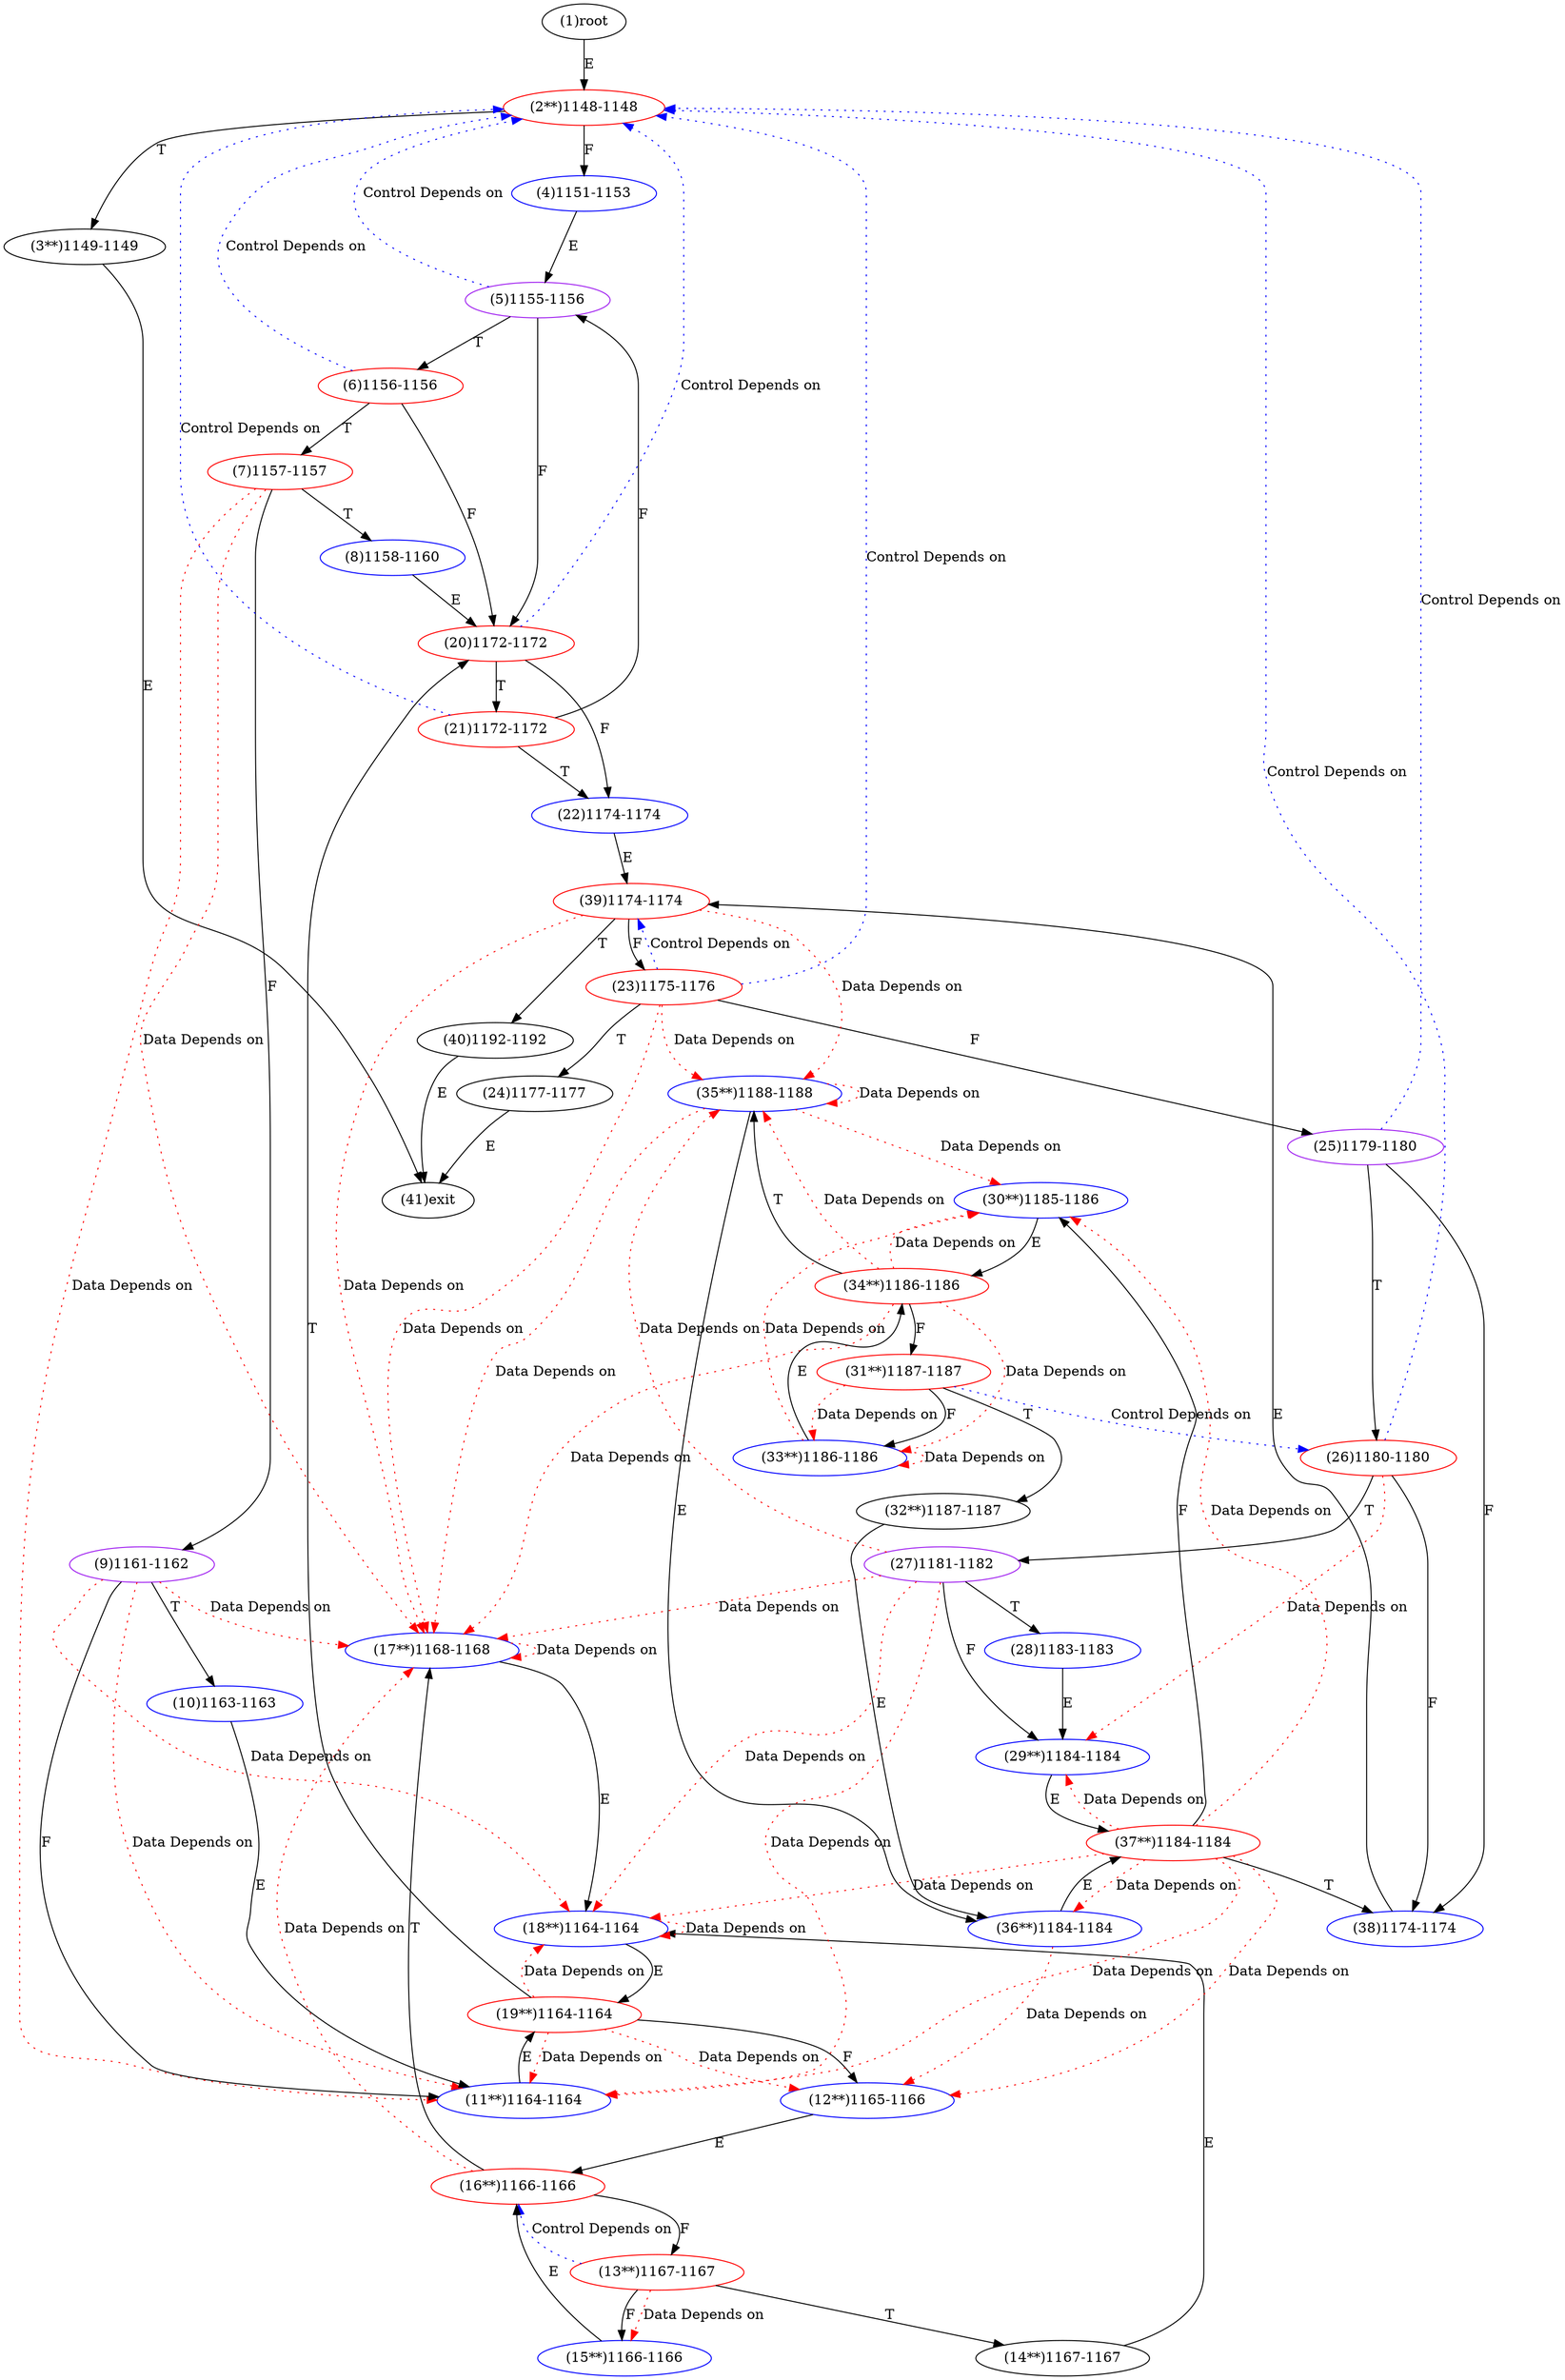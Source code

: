 digraph "" { 
1[ label="(1)root"];
2[ label="(2**)1148-1148",color=red];
3[ label="(3**)1149-1149"];
4[ label="(4)1151-1153",color=blue];
5[ label="(5)1155-1156",color=purple];
6[ label="(6)1156-1156",color=red];
7[ label="(7)1157-1157",color=red];
8[ label="(8)1158-1160",color=blue];
9[ label="(9)1161-1162",color=purple];
10[ label="(10)1163-1163",color=blue];
11[ label="(11**)1164-1164",color=blue];
12[ label="(12**)1165-1166",color=blue];
13[ label="(13**)1167-1167",color=red];
14[ label="(14**)1167-1167"];
15[ label="(15**)1166-1166",color=blue];
17[ label="(17**)1168-1168",color=blue];
16[ label="(16**)1166-1166",color=red];
19[ label="(19**)1164-1164",color=red];
18[ label="(18**)1164-1164",color=blue];
21[ label="(21)1172-1172",color=red];
20[ label="(20)1172-1172",color=red];
23[ label="(23)1175-1176",color=red];
22[ label="(22)1174-1174",color=blue];
25[ label="(25)1179-1180",color=purple];
24[ label="(24)1177-1177"];
27[ label="(27)1181-1182",color=purple];
26[ label="(26)1180-1180",color=red];
29[ label="(29**)1184-1184",color=blue];
28[ label="(28)1183-1183",color=blue];
31[ label="(31**)1187-1187",color=red];
30[ label="(30**)1185-1186",color=blue];
34[ label="(34**)1186-1186",color=red];
35[ label="(35**)1188-1188",color=blue];
32[ label="(32**)1187-1187"];
33[ label="(33**)1186-1186",color=blue];
38[ label="(38)1174-1174",color=blue];
39[ label="(39)1174-1174",color=red];
36[ label="(36**)1184-1184",color=blue];
37[ label="(37**)1184-1184",color=red];
40[ label="(40)1192-1192"];
41[ label="(41)exit"];
1->2[ label="E"];
2->4[ label="F"];
2->3[ label="T"];
3->41[ label="E"];
4->5[ label="E"];
5->20[ label="F"];
5->6[ label="T"];
6->20[ label="F"];
6->7[ label="T"];
7->9[ label="F"];
7->8[ label="T"];
8->20[ label="E"];
9->11[ label="F"];
9->10[ label="T"];
10->11[ label="E"];
11->19[ label="E"];
12->16[ label="E"];
13->15[ label="F"];
13->14[ label="T"];
14->18[ label="E"];
15->16[ label="E"];
16->13[ label="F"];
16->17[ label="T"];
17->18[ label="E"];
18->19[ label="E"];
19->12[ label="F"];
19->20[ label="T"];
20->22[ label="F"];
20->21[ label="T"];
21->5[ label="F"];
21->22[ label="T"];
22->39[ label="E"];
23->25[ label="F"];
23->24[ label="T"];
24->41[ label="E"];
25->38[ label="F"];
25->26[ label="T"];
26->38[ label="F"];
26->27[ label="T"];
27->29[ label="F"];
27->28[ label="T"];
28->29[ label="E"];
29->37[ label="E"];
30->34[ label="E"];
31->33[ label="F"];
31->32[ label="T"];
32->36[ label="E"];
33->34[ label="E"];
34->31[ label="F"];
34->35[ label="T"];
35->36[ label="E"];
36->37[ label="E"];
37->30[ label="F"];
37->38[ label="T"];
38->39[ label="E"];
39->23[ label="F"];
39->40[ label="T"];
40->41[ label="E"];
5->2[ color="blue" label="Control Depends on" style = dotted ];
6->2[ color="blue" label="Control Depends on" style = dotted ];
7->17[ color="red" label="Data Depends on" style = dotted ];
7->11[ color="red" label="Data Depends on" style = dotted ];
9->11[ color="red" label="Data Depends on" style = dotted ];
9->17[ color="red" label="Data Depends on" style = dotted ];
9->18[ color="red" label="Data Depends on" style = dotted ];
13->15[ color="red" label="Data Depends on" style = dotted ];
13->16[ color="blue" label="Control Depends on" style = dotted ];
17->17[ color="red" label="Data Depends on" style = dotted ];
16->17[ color="red" label="Data Depends on" style = dotted ];
19->18[ color="red" label="Data Depends on" style = dotted ];
19->11[ color="red" label="Data Depends on" style = dotted ];
19->12[ color="red" label="Data Depends on" style = dotted ];
18->18[ color="red" label="Data Depends on" style = dotted ];
21->2[ color="blue" label="Control Depends on" style = dotted ];
20->2[ color="blue" label="Control Depends on" style = dotted ];
23->39[ color="blue" label="Control Depends on" style = dotted ];
23->2[ color="blue" label="Control Depends on" style = dotted ];
23->17[ color="red" label="Data Depends on" style = dotted ];
23->35[ color="red" label="Data Depends on" style = dotted ];
25->2[ color="blue" label="Control Depends on" style = dotted ];
27->11[ color="red" label="Data Depends on" style = dotted ];
27->18[ color="red" label="Data Depends on" style = dotted ];
27->17[ color="red" label="Data Depends on" style = dotted ];
27->35[ color="red" label="Data Depends on" style = dotted ];
26->29[ color="red" label="Data Depends on" style = dotted ];
26->2[ color="blue" label="Control Depends on" style = dotted ];
31->26[ color="blue" label="Control Depends on" style = dotted ];
31->33[ color="red" label="Data Depends on" style = dotted ];
34->17[ color="red" label="Data Depends on" style = dotted ];
34->35[ color="red" label="Data Depends on" style = dotted ];
34->33[ color="red" label="Data Depends on" style = dotted ];
34->30[ color="red" label="Data Depends on" style = dotted ];
35->35[ color="red" label="Data Depends on" style = dotted ];
35->17[ color="red" label="Data Depends on" style = dotted ];
35->30[ color="red" label="Data Depends on" style = dotted ];
33->33[ color="red" label="Data Depends on" style = dotted ];
33->30[ color="red" label="Data Depends on" style = dotted ];
39->35[ color="red" label="Data Depends on" style = dotted ];
39->17[ color="red" label="Data Depends on" style = dotted ];
36->12[ color="red" label="Data Depends on" style = dotted ];
37->36[ color="red" label="Data Depends on" style = dotted ];
37->18[ color="red" label="Data Depends on" style = dotted ];
37->30[ color="red" label="Data Depends on" style = dotted ];
37->12[ color="red" label="Data Depends on" style = dotted ];
37->29[ color="red" label="Data Depends on" style = dotted ];
37->11[ color="red" label="Data Depends on" style = dotted ];
}